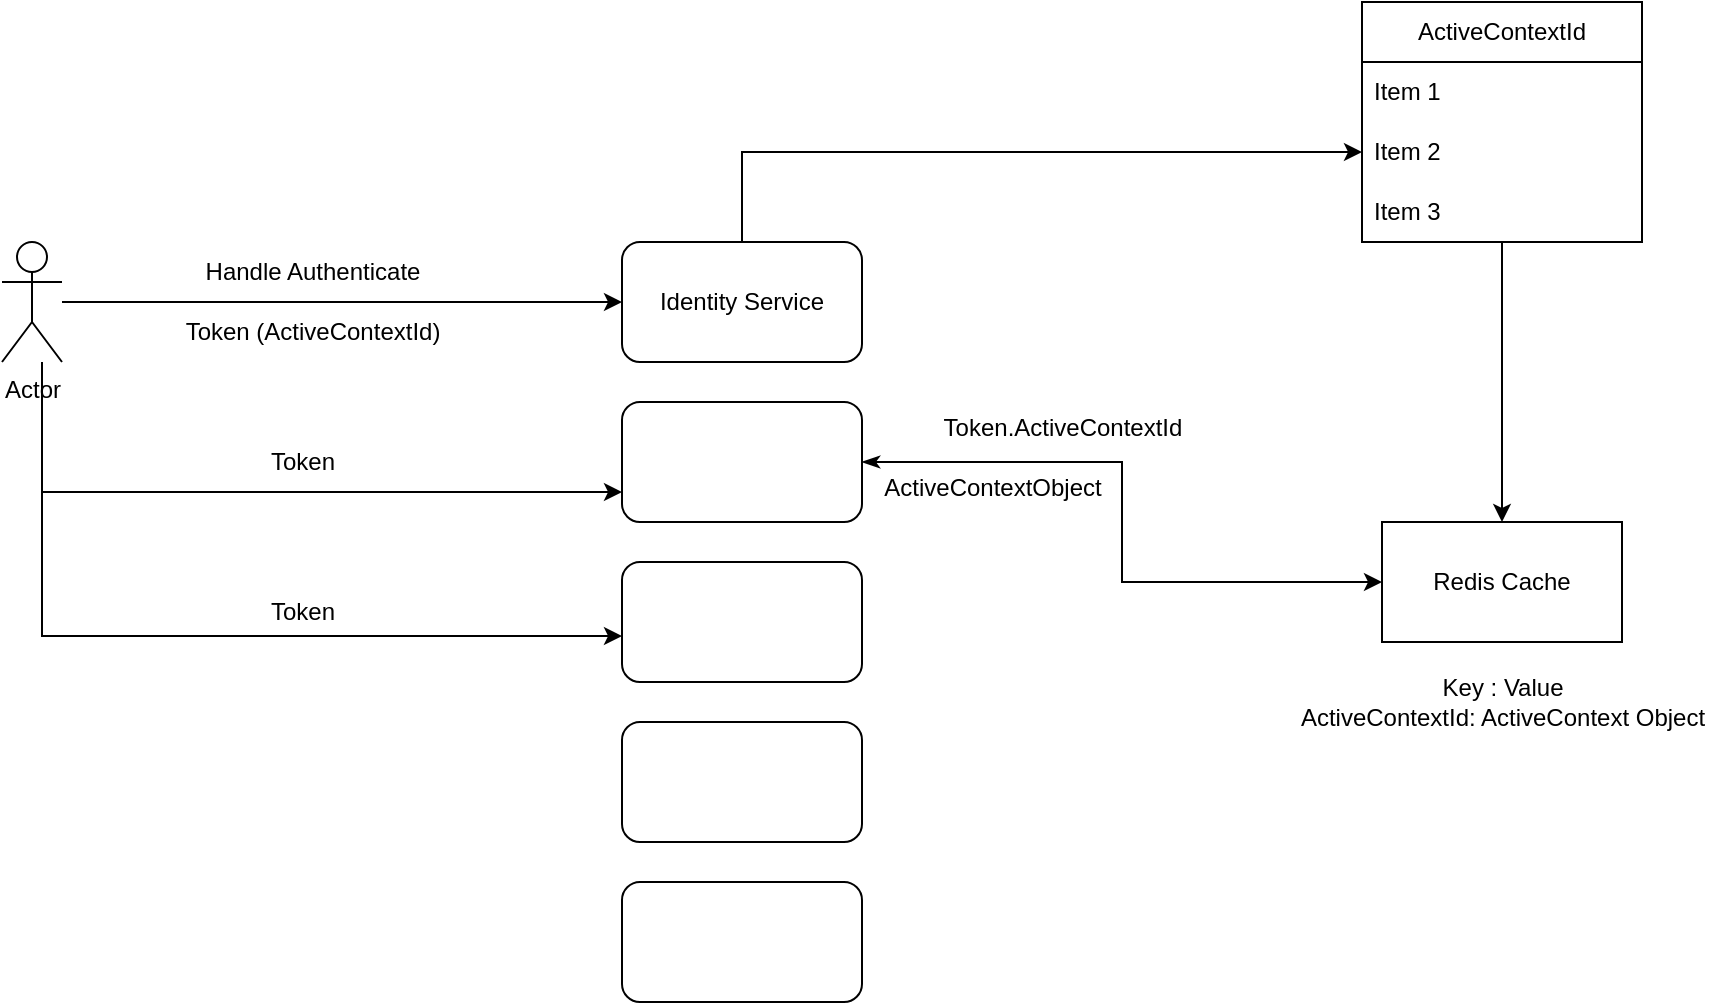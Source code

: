 <mxfile version="21.3.8" type="github">
  <diagram name="Page-1" id="DNS7m5LNjoMew83iQ-z5">
    <mxGraphModel dx="2284" dy="774" grid="1" gridSize="10" guides="1" tooltips="1" connect="1" arrows="1" fold="1" page="1" pageScale="1" pageWidth="850" pageHeight="1100" math="0" shadow="0">
      <root>
        <mxCell id="0" />
        <mxCell id="1" parent="0" />
        <mxCell id="QfbsDRxB-1S2Jde6DxTy-16" style="edgeStyle=orthogonalEdgeStyle;rounded=0;orthogonalLoop=1;jettySize=auto;html=1;" edge="1" parent="1" source="QfbsDRxB-1S2Jde6DxTy-1" target="QfbsDRxB-1S2Jde6DxTy-13">
          <mxGeometry relative="1" as="geometry" />
        </mxCell>
        <mxCell id="QfbsDRxB-1S2Jde6DxTy-1" value="Identity Service" style="rounded=1;whiteSpace=wrap;html=1;" vertex="1" parent="1">
          <mxGeometry x="180" y="150" width="120" height="60" as="geometry" />
        </mxCell>
        <mxCell id="QfbsDRxB-1S2Jde6DxTy-24" style="edgeStyle=orthogonalEdgeStyle;rounded=0;orthogonalLoop=1;jettySize=auto;html=1;startArrow=classicThin;startFill=1;" edge="1" parent="1" source="QfbsDRxB-1S2Jde6DxTy-2" target="QfbsDRxB-1S2Jde6DxTy-9">
          <mxGeometry relative="1" as="geometry" />
        </mxCell>
        <mxCell id="QfbsDRxB-1S2Jde6DxTy-2" value="" style="rounded=1;whiteSpace=wrap;html=1;" vertex="1" parent="1">
          <mxGeometry x="180" y="230" width="120" height="60" as="geometry" />
        </mxCell>
        <mxCell id="QfbsDRxB-1S2Jde6DxTy-3" value="" style="rounded=1;whiteSpace=wrap;html=1;" vertex="1" parent="1">
          <mxGeometry x="180" y="310" width="120" height="60" as="geometry" />
        </mxCell>
        <mxCell id="QfbsDRxB-1S2Jde6DxTy-4" value="" style="rounded=1;whiteSpace=wrap;html=1;" vertex="1" parent="1">
          <mxGeometry x="180" y="390" width="120" height="60" as="geometry" />
        </mxCell>
        <mxCell id="QfbsDRxB-1S2Jde6DxTy-5" value="" style="rounded=1;whiteSpace=wrap;html=1;" vertex="1" parent="1">
          <mxGeometry x="180" y="470" width="120" height="60" as="geometry" />
        </mxCell>
        <mxCell id="QfbsDRxB-1S2Jde6DxTy-7" style="edgeStyle=orthogonalEdgeStyle;rounded=0;orthogonalLoop=1;jettySize=auto;html=1;" edge="1" parent="1" source="QfbsDRxB-1S2Jde6DxTy-6" target="QfbsDRxB-1S2Jde6DxTy-1">
          <mxGeometry relative="1" as="geometry" />
        </mxCell>
        <mxCell id="QfbsDRxB-1S2Jde6DxTy-20" style="edgeStyle=orthogonalEdgeStyle;rounded=0;orthogonalLoop=1;jettySize=auto;html=1;entryX=0;entryY=0.75;entryDx=0;entryDy=0;" edge="1" parent="1" source="QfbsDRxB-1S2Jde6DxTy-6" target="QfbsDRxB-1S2Jde6DxTy-2">
          <mxGeometry relative="1" as="geometry">
            <Array as="points">
              <mxPoint x="-110" y="275" />
            </Array>
          </mxGeometry>
        </mxCell>
        <mxCell id="QfbsDRxB-1S2Jde6DxTy-21" style="edgeStyle=orthogonalEdgeStyle;rounded=0;orthogonalLoop=1;jettySize=auto;html=1;entryX=0;entryY=0.617;entryDx=0;entryDy=0;entryPerimeter=0;" edge="1" parent="1" source="QfbsDRxB-1S2Jde6DxTy-6" target="QfbsDRxB-1S2Jde6DxTy-3">
          <mxGeometry relative="1" as="geometry">
            <Array as="points">
              <mxPoint x="-110" y="347" />
            </Array>
          </mxGeometry>
        </mxCell>
        <mxCell id="QfbsDRxB-1S2Jde6DxTy-6" value="Actor" style="shape=umlActor;verticalLabelPosition=bottom;verticalAlign=top;html=1;outlineConnect=0;" vertex="1" parent="1">
          <mxGeometry x="-130" y="150" width="30" height="60" as="geometry" />
        </mxCell>
        <mxCell id="QfbsDRxB-1S2Jde6DxTy-8" value="Handle Authenticate" style="text;html=1;align=center;verticalAlign=middle;resizable=0;points=[];autosize=1;strokeColor=none;fillColor=none;" vertex="1" parent="1">
          <mxGeometry x="-40" y="150" width="130" height="30" as="geometry" />
        </mxCell>
        <mxCell id="QfbsDRxB-1S2Jde6DxTy-9" value="Redis Cache" style="rounded=0;whiteSpace=wrap;html=1;" vertex="1" parent="1">
          <mxGeometry x="560" y="290" width="120" height="60" as="geometry" />
        </mxCell>
        <mxCell id="QfbsDRxB-1S2Jde6DxTy-17" style="edgeStyle=orthogonalEdgeStyle;rounded=0;orthogonalLoop=1;jettySize=auto;html=1;" edge="1" parent="1" source="QfbsDRxB-1S2Jde6DxTy-11" target="QfbsDRxB-1S2Jde6DxTy-9">
          <mxGeometry relative="1" as="geometry" />
        </mxCell>
        <mxCell id="QfbsDRxB-1S2Jde6DxTy-11" value="ActiveContextId" style="swimlane;fontStyle=0;childLayout=stackLayout;horizontal=1;startSize=30;horizontalStack=0;resizeParent=1;resizeParentMax=0;resizeLast=0;collapsible=1;marginBottom=0;whiteSpace=wrap;html=1;" vertex="1" parent="1">
          <mxGeometry x="550" y="30" width="140" height="120" as="geometry" />
        </mxCell>
        <mxCell id="QfbsDRxB-1S2Jde6DxTy-12" value="Item 1" style="text;strokeColor=none;fillColor=none;align=left;verticalAlign=middle;spacingLeft=4;spacingRight=4;overflow=hidden;points=[[0,0.5],[1,0.5]];portConstraint=eastwest;rotatable=0;whiteSpace=wrap;html=1;" vertex="1" parent="QfbsDRxB-1S2Jde6DxTy-11">
          <mxGeometry y="30" width="140" height="30" as="geometry" />
        </mxCell>
        <mxCell id="QfbsDRxB-1S2Jde6DxTy-13" value="Item 2" style="text;strokeColor=none;fillColor=none;align=left;verticalAlign=middle;spacingLeft=4;spacingRight=4;overflow=hidden;points=[[0,0.5],[1,0.5]];portConstraint=eastwest;rotatable=0;whiteSpace=wrap;html=1;" vertex="1" parent="QfbsDRxB-1S2Jde6DxTy-11">
          <mxGeometry y="60" width="140" height="30" as="geometry" />
        </mxCell>
        <mxCell id="QfbsDRxB-1S2Jde6DxTy-14" value="Item 3" style="text;strokeColor=none;fillColor=none;align=left;verticalAlign=middle;spacingLeft=4;spacingRight=4;overflow=hidden;points=[[0,0.5],[1,0.5]];portConstraint=eastwest;rotatable=0;whiteSpace=wrap;html=1;" vertex="1" parent="QfbsDRxB-1S2Jde6DxTy-11">
          <mxGeometry y="90" width="140" height="30" as="geometry" />
        </mxCell>
        <mxCell id="QfbsDRxB-1S2Jde6DxTy-18" value="Key : Value&lt;br&gt;ActiveContextId: ActiveContext Object" style="text;html=1;align=center;verticalAlign=middle;resizable=0;points=[];autosize=1;strokeColor=none;fillColor=none;" vertex="1" parent="1">
          <mxGeometry x="510" y="360" width="220" height="40" as="geometry" />
        </mxCell>
        <mxCell id="QfbsDRxB-1S2Jde6DxTy-19" value="Token (ActiveContextId)" style="text;html=1;align=center;verticalAlign=middle;resizable=0;points=[];autosize=1;strokeColor=none;fillColor=none;" vertex="1" parent="1">
          <mxGeometry x="-50" y="180" width="150" height="30" as="geometry" />
        </mxCell>
        <mxCell id="QfbsDRxB-1S2Jde6DxTy-22" value="Token" style="text;html=1;align=center;verticalAlign=middle;resizable=0;points=[];autosize=1;strokeColor=none;fillColor=none;" vertex="1" parent="1">
          <mxGeometry x="-10" y="245" width="60" height="30" as="geometry" />
        </mxCell>
        <mxCell id="QfbsDRxB-1S2Jde6DxTy-23" value="Token" style="text;html=1;align=center;verticalAlign=middle;resizable=0;points=[];autosize=1;strokeColor=none;fillColor=none;" vertex="1" parent="1">
          <mxGeometry x="-10" y="320" width="60" height="30" as="geometry" />
        </mxCell>
        <mxCell id="QfbsDRxB-1S2Jde6DxTy-25" value="Token.ActiveContextId" style="text;html=1;align=center;verticalAlign=middle;resizable=0;points=[];autosize=1;strokeColor=none;fillColor=none;" vertex="1" parent="1">
          <mxGeometry x="330" y="228" width="140" height="30" as="geometry" />
        </mxCell>
        <mxCell id="QfbsDRxB-1S2Jde6DxTy-26" value="ActiveContextObject" style="text;html=1;align=center;verticalAlign=middle;resizable=0;points=[];autosize=1;strokeColor=none;fillColor=none;" vertex="1" parent="1">
          <mxGeometry x="300" y="258" width="130" height="30" as="geometry" />
        </mxCell>
      </root>
    </mxGraphModel>
  </diagram>
</mxfile>
